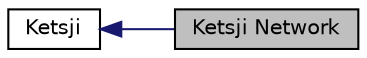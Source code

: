 digraph structs
{
  edge [fontname="Helvetica",fontsize="10",labelfontname="Helvetica",labelfontsize="10"];
  node [fontname="Helvetica",fontsize="10",shape=record];
  rankdir=LR;
  Node0 [label="Ketsji Network",height=0.2,width=0.4,color="black", fillcolor="grey75", style="filled" fontcolor="black"];
  Node1 [label="Ketsji",height=0.2,width=0.4,color="black", fillcolor="white", style="filled",URL="$dc/d43/group__ketsji.html"];
  Node1->Node0 [shape=plaintext, color="midnightblue", dir="back", style="solid"];
}
